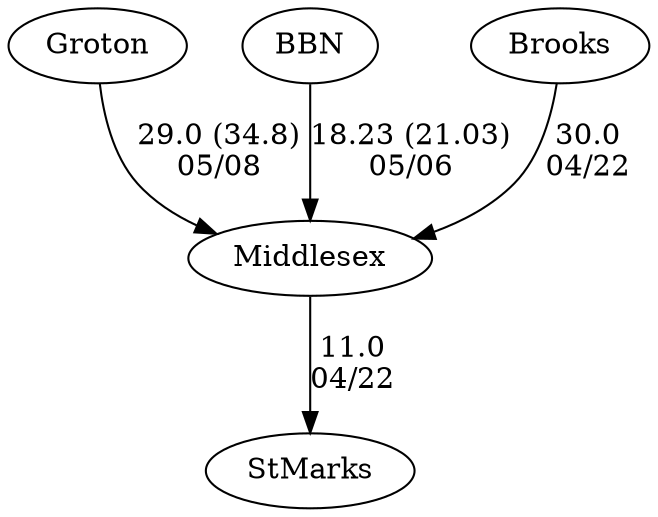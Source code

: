 digraph boys3foursMiddlesex {Groton [URL="boys3foursMiddlesexGroton.html"];BBN [URL="boys3foursMiddlesexBBN.html"];StMarks [URL="boys3foursMiddlesexStMarks.html"];Brooks [URL="boys3foursMiddlesexBrooks.html"];Middlesex [URL="boys3foursMiddlesexMiddlesex.html"];Brooks -> Middlesex[label="30.0
04/22", weight="70", tooltip="NEIRA Boys & Girls Fours,St. Marks vs. Brooks and Middlesex			
Distance: 1500m Conditions: A perfect day at Lake Quinsigamund, just gray enough for no pleasure boats and a tailwind that picked up a bit over the course of the racing period. Comments: Race order was G1-B4-G4-B3-G3-B2-G2-B1. Most races started a length over the line except for G2. Thank you to Brooks and Middlesex for coming to Worcester for some great racing.
None", URL="http://www.row2k.com/results/resultspage.cfm?UID=36741E74C58C544410744419A91809EC&cat=5", random="random"]; 
Middlesex -> StMarks[label="11.0
04/22", weight="89", tooltip="NEIRA Boys & Girls Fours,St. Marks vs. Brooks and Middlesex			
Distance: 1500m Conditions: A perfect day at Lake Quinsigamund, just gray enough for no pleasure boats and a tailwind that picked up a bit over the course of the racing period. Comments: Race order was G1-B4-G4-B3-G3-B2-G2-B1. Most races started a length over the line except for G2. Thank you to Brooks and Middlesex for coming to Worcester for some great racing.
None", URL="http://www.row2k.com/results/resultspage.cfm?UID=36741E74C58C544410744419A91809EC&cat=5", random="random"]; 
BBN -> Middlesex[label="18.23 (21.03)
05/06", weight="82", tooltip="NEIRA Boys Fours,BB&N vs. Middlesex			
Distance: 1300 Conditions: Considerable cross tailwind throughout racing, slightly diminishing throughout the afternoon. Order of racing was 4, 3 , 2 , 1. During the 4v race, a power boat caused the crews to divert courses slightly and handle a wake, but did not impact overall results.
None", URL="http://www.row2k.com/results/resultspage.cfm?UID=9F7B1025B4E8D1742BC9A4D1807E25EA&cat=1", random="random"]; 
Groton -> Middlesex[label="29.0 (34.8)
05/08", weight="71", tooltip="NEIRA Boys Fours,Middlesex at Groton			
Distance: 1250m Conditions: Very nice water, no wind. Current coming down. Comments: Third and fourth boats raced on Monday; first and second boat on the previous Wednesday because of AP exams. 
It was a great day for racing. Thank you , Middlesex.
None", URL="http://www.row2k.com/results/resultspage.cfm?UID=85E7E7E902D7DEAA668825D781F66B2E&cat=1", random="random"]}